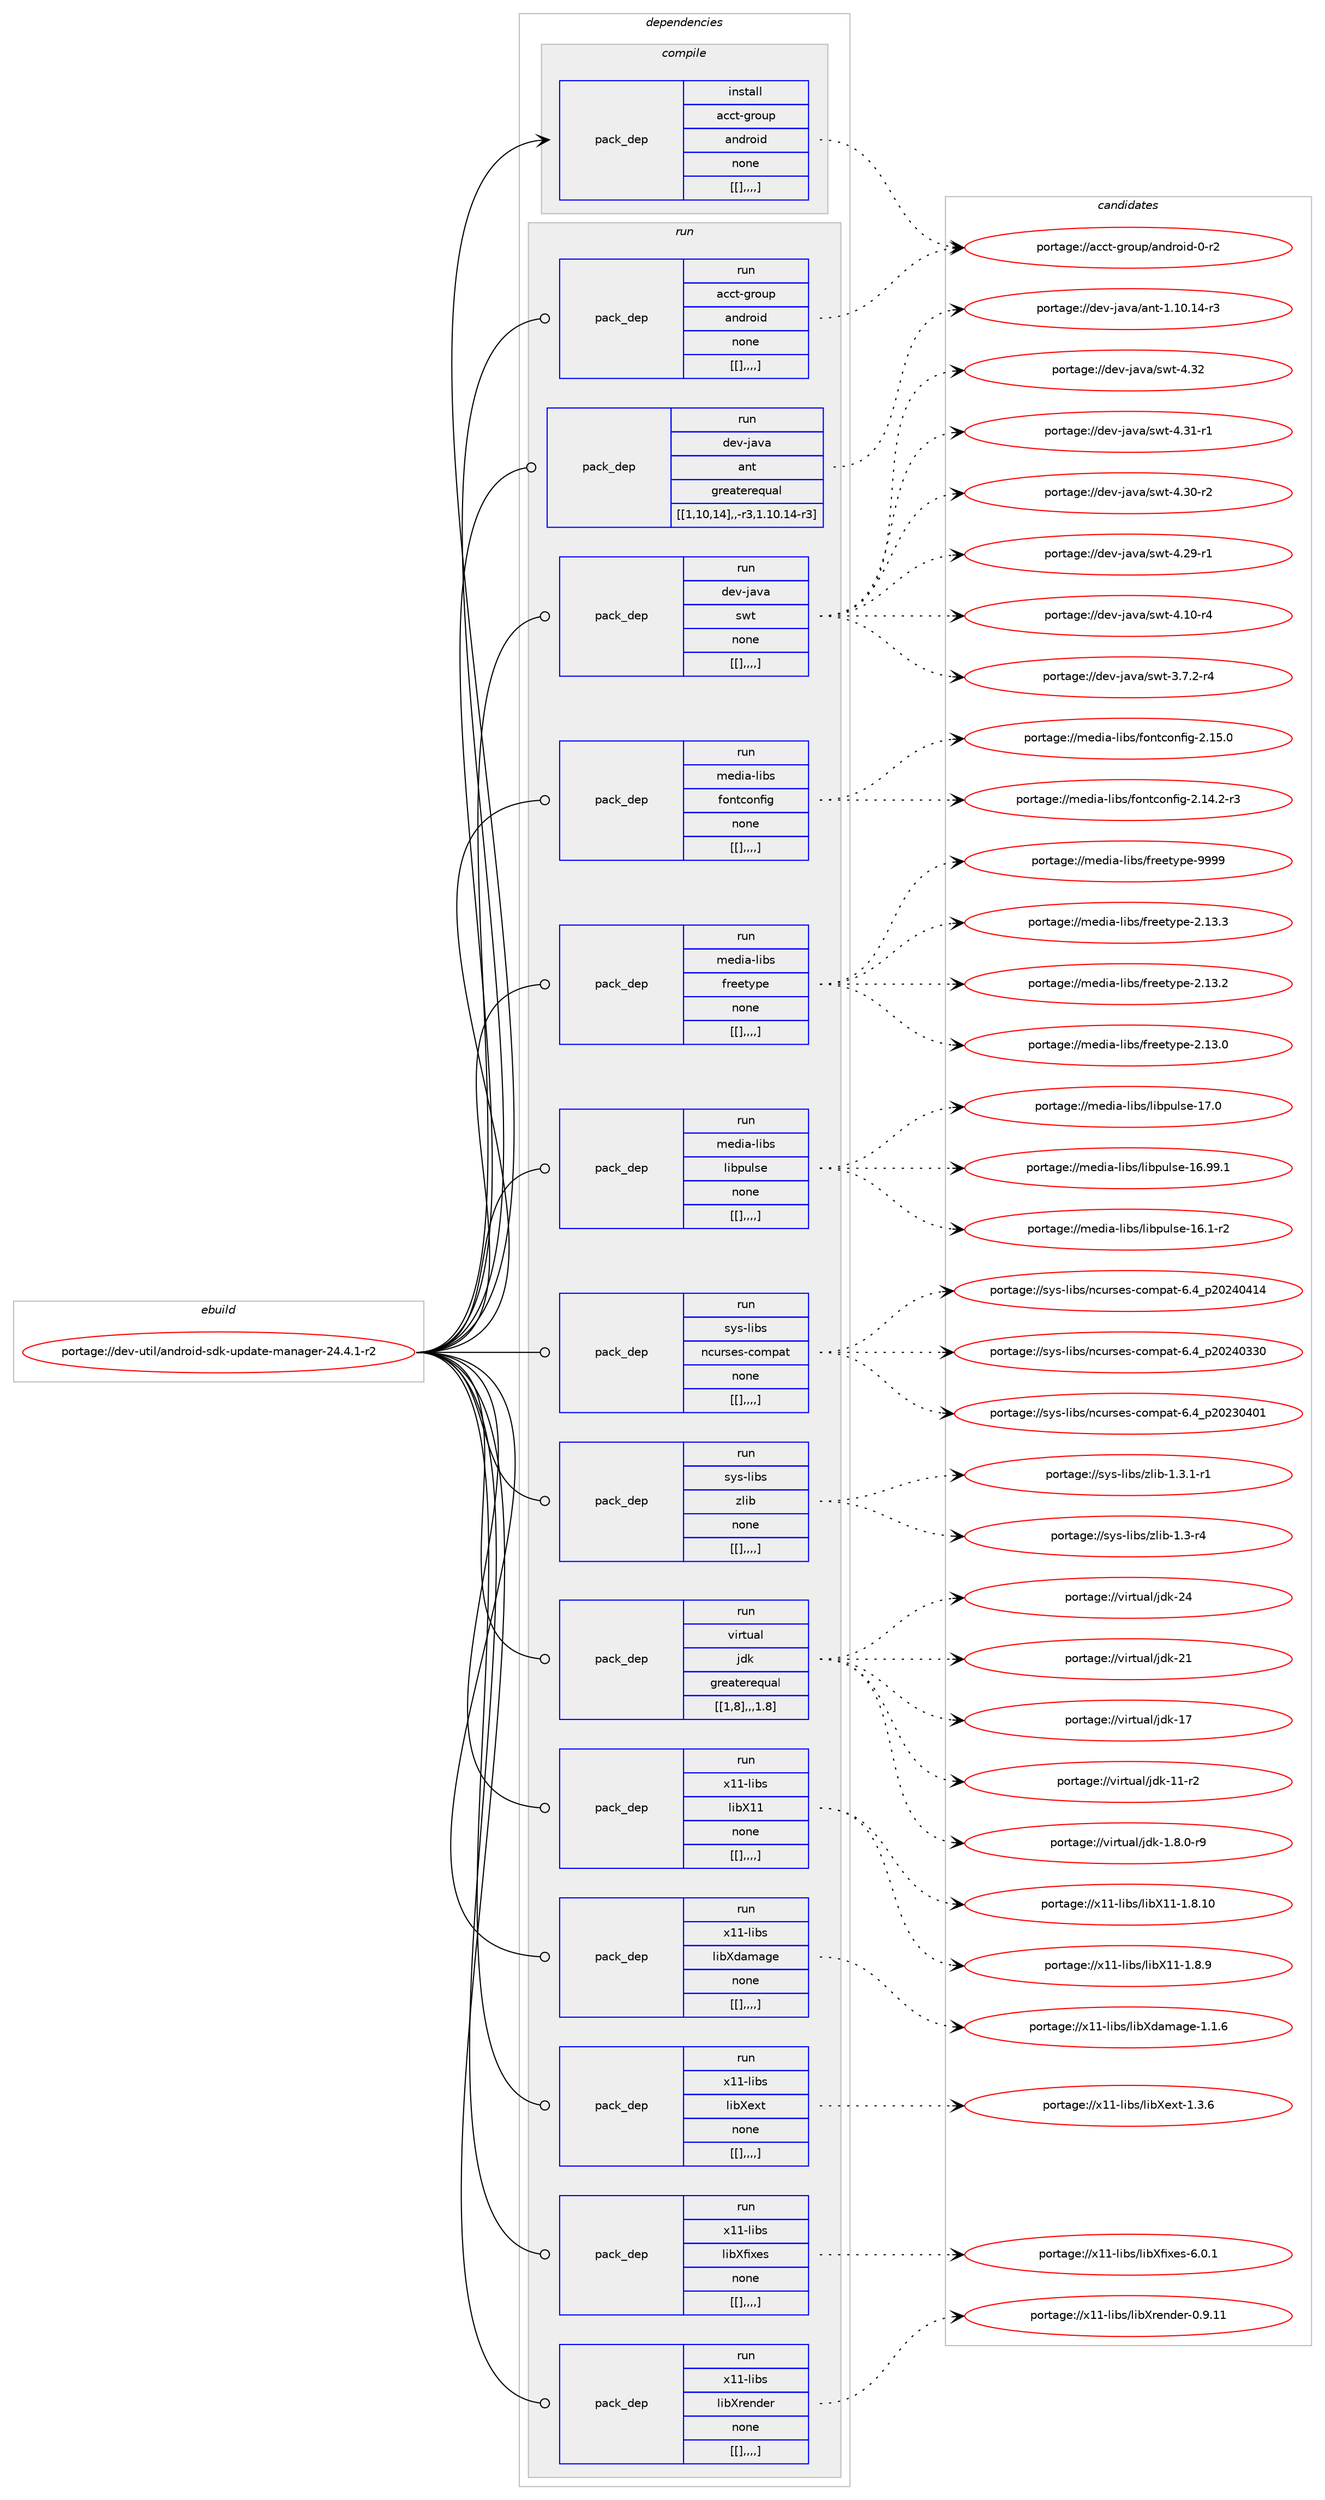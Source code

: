digraph prolog {

# *************
# Graph options
# *************

newrank=true;
concentrate=true;
compound=true;
graph [rankdir=LR,fontname=Helvetica,fontsize=10,ranksep=1.5];#, ranksep=2.5, nodesep=0.2];
edge  [arrowhead=vee];
node  [fontname=Helvetica,fontsize=10];

# **********
# The ebuild
# **********

subgraph cluster_leftcol {
color=gray;
label=<<i>ebuild</i>>;
id [label="portage://dev-util/android-sdk-update-manager-24.4.1-r2", color=red, width=4, href="../dev-util/android-sdk-update-manager-24.4.1-r2.svg"];
}

# ****************
# The dependencies
# ****************

subgraph cluster_midcol {
color=gray;
label=<<i>dependencies</i>>;
subgraph cluster_compile {
fillcolor="#eeeeee";
style=filled;
label=<<i>compile</i>>;
subgraph pack151552 {
dependency213779 [label=<<TABLE BORDER="0" CELLBORDER="1" CELLSPACING="0" CELLPADDING="4" WIDTH="220"><TR><TD ROWSPAN="6" CELLPADDING="30">pack_dep</TD></TR><TR><TD WIDTH="110">install</TD></TR><TR><TD>acct-group</TD></TR><TR><TD>android</TD></TR><TR><TD>none</TD></TR><TR><TD>[[],,,,]</TD></TR></TABLE>>, shape=none, color=blue];
}
id:e -> dependency213779:w [weight=20,style="solid",arrowhead="vee"];
}
subgraph cluster_compileandrun {
fillcolor="#eeeeee";
style=filled;
label=<<i>compile and run</i>>;
}
subgraph cluster_run {
fillcolor="#eeeeee";
style=filled;
label=<<i>run</i>>;
subgraph pack151553 {
dependency213780 [label=<<TABLE BORDER="0" CELLBORDER="1" CELLSPACING="0" CELLPADDING="4" WIDTH="220"><TR><TD ROWSPAN="6" CELLPADDING="30">pack_dep</TD></TR><TR><TD WIDTH="110">run</TD></TR><TR><TD>acct-group</TD></TR><TR><TD>android</TD></TR><TR><TD>none</TD></TR><TR><TD>[[],,,,]</TD></TR></TABLE>>, shape=none, color=blue];
}
id:e -> dependency213780:w [weight=20,style="solid",arrowhead="odot"];
subgraph pack151554 {
dependency213781 [label=<<TABLE BORDER="0" CELLBORDER="1" CELLSPACING="0" CELLPADDING="4" WIDTH="220"><TR><TD ROWSPAN="6" CELLPADDING="30">pack_dep</TD></TR><TR><TD WIDTH="110">run</TD></TR><TR><TD>dev-java</TD></TR><TR><TD>ant</TD></TR><TR><TD>greaterequal</TD></TR><TR><TD>[[1,10,14],,-r3,1.10.14-r3]</TD></TR></TABLE>>, shape=none, color=blue];
}
id:e -> dependency213781:w [weight=20,style="solid",arrowhead="odot"];
subgraph pack151555 {
dependency213782 [label=<<TABLE BORDER="0" CELLBORDER="1" CELLSPACING="0" CELLPADDING="4" WIDTH="220"><TR><TD ROWSPAN="6" CELLPADDING="30">pack_dep</TD></TR><TR><TD WIDTH="110">run</TD></TR><TR><TD>dev-java</TD></TR><TR><TD>swt</TD></TR><TR><TD>none</TD></TR><TR><TD>[[],,,,]</TD></TR></TABLE>>, shape=none, color=blue];
}
id:e -> dependency213782:w [weight=20,style="solid",arrowhead="odot"];
subgraph pack151556 {
dependency213783 [label=<<TABLE BORDER="0" CELLBORDER="1" CELLSPACING="0" CELLPADDING="4" WIDTH="220"><TR><TD ROWSPAN="6" CELLPADDING="30">pack_dep</TD></TR><TR><TD WIDTH="110">run</TD></TR><TR><TD>media-libs</TD></TR><TR><TD>fontconfig</TD></TR><TR><TD>none</TD></TR><TR><TD>[[],,,,]</TD></TR></TABLE>>, shape=none, color=blue];
}
id:e -> dependency213783:w [weight=20,style="solid",arrowhead="odot"];
subgraph pack151557 {
dependency213784 [label=<<TABLE BORDER="0" CELLBORDER="1" CELLSPACING="0" CELLPADDING="4" WIDTH="220"><TR><TD ROWSPAN="6" CELLPADDING="30">pack_dep</TD></TR><TR><TD WIDTH="110">run</TD></TR><TR><TD>media-libs</TD></TR><TR><TD>freetype</TD></TR><TR><TD>none</TD></TR><TR><TD>[[],,,,]</TD></TR></TABLE>>, shape=none, color=blue];
}
id:e -> dependency213784:w [weight=20,style="solid",arrowhead="odot"];
subgraph pack151558 {
dependency213785 [label=<<TABLE BORDER="0" CELLBORDER="1" CELLSPACING="0" CELLPADDING="4" WIDTH="220"><TR><TD ROWSPAN="6" CELLPADDING="30">pack_dep</TD></TR><TR><TD WIDTH="110">run</TD></TR><TR><TD>media-libs</TD></TR><TR><TD>libpulse</TD></TR><TR><TD>none</TD></TR><TR><TD>[[],,,,]</TD></TR></TABLE>>, shape=none, color=blue];
}
id:e -> dependency213785:w [weight=20,style="solid",arrowhead="odot"];
subgraph pack151559 {
dependency213786 [label=<<TABLE BORDER="0" CELLBORDER="1" CELLSPACING="0" CELLPADDING="4" WIDTH="220"><TR><TD ROWSPAN="6" CELLPADDING="30">pack_dep</TD></TR><TR><TD WIDTH="110">run</TD></TR><TR><TD>sys-libs</TD></TR><TR><TD>ncurses-compat</TD></TR><TR><TD>none</TD></TR><TR><TD>[[],,,,]</TD></TR></TABLE>>, shape=none, color=blue];
}
id:e -> dependency213786:w [weight=20,style="solid",arrowhead="odot"];
subgraph pack151560 {
dependency213787 [label=<<TABLE BORDER="0" CELLBORDER="1" CELLSPACING="0" CELLPADDING="4" WIDTH="220"><TR><TD ROWSPAN="6" CELLPADDING="30">pack_dep</TD></TR><TR><TD WIDTH="110">run</TD></TR><TR><TD>sys-libs</TD></TR><TR><TD>zlib</TD></TR><TR><TD>none</TD></TR><TR><TD>[[],,,,]</TD></TR></TABLE>>, shape=none, color=blue];
}
id:e -> dependency213787:w [weight=20,style="solid",arrowhead="odot"];
subgraph pack151561 {
dependency213788 [label=<<TABLE BORDER="0" CELLBORDER="1" CELLSPACING="0" CELLPADDING="4" WIDTH="220"><TR><TD ROWSPAN="6" CELLPADDING="30">pack_dep</TD></TR><TR><TD WIDTH="110">run</TD></TR><TR><TD>virtual</TD></TR><TR><TD>jdk</TD></TR><TR><TD>greaterequal</TD></TR><TR><TD>[[1,8],,,1.8]</TD></TR></TABLE>>, shape=none, color=blue];
}
id:e -> dependency213788:w [weight=20,style="solid",arrowhead="odot"];
subgraph pack151562 {
dependency213789 [label=<<TABLE BORDER="0" CELLBORDER="1" CELLSPACING="0" CELLPADDING="4" WIDTH="220"><TR><TD ROWSPAN="6" CELLPADDING="30">pack_dep</TD></TR><TR><TD WIDTH="110">run</TD></TR><TR><TD>x11-libs</TD></TR><TR><TD>libX11</TD></TR><TR><TD>none</TD></TR><TR><TD>[[],,,,]</TD></TR></TABLE>>, shape=none, color=blue];
}
id:e -> dependency213789:w [weight=20,style="solid",arrowhead="odot"];
subgraph pack151563 {
dependency213790 [label=<<TABLE BORDER="0" CELLBORDER="1" CELLSPACING="0" CELLPADDING="4" WIDTH="220"><TR><TD ROWSPAN="6" CELLPADDING="30">pack_dep</TD></TR><TR><TD WIDTH="110">run</TD></TR><TR><TD>x11-libs</TD></TR><TR><TD>libXdamage</TD></TR><TR><TD>none</TD></TR><TR><TD>[[],,,,]</TD></TR></TABLE>>, shape=none, color=blue];
}
id:e -> dependency213790:w [weight=20,style="solid",arrowhead="odot"];
subgraph pack151564 {
dependency213791 [label=<<TABLE BORDER="0" CELLBORDER="1" CELLSPACING="0" CELLPADDING="4" WIDTH="220"><TR><TD ROWSPAN="6" CELLPADDING="30">pack_dep</TD></TR><TR><TD WIDTH="110">run</TD></TR><TR><TD>x11-libs</TD></TR><TR><TD>libXext</TD></TR><TR><TD>none</TD></TR><TR><TD>[[],,,,]</TD></TR></TABLE>>, shape=none, color=blue];
}
id:e -> dependency213791:w [weight=20,style="solid",arrowhead="odot"];
subgraph pack151565 {
dependency213792 [label=<<TABLE BORDER="0" CELLBORDER="1" CELLSPACING="0" CELLPADDING="4" WIDTH="220"><TR><TD ROWSPAN="6" CELLPADDING="30">pack_dep</TD></TR><TR><TD WIDTH="110">run</TD></TR><TR><TD>x11-libs</TD></TR><TR><TD>libXfixes</TD></TR><TR><TD>none</TD></TR><TR><TD>[[],,,,]</TD></TR></TABLE>>, shape=none, color=blue];
}
id:e -> dependency213792:w [weight=20,style="solid",arrowhead="odot"];
subgraph pack151566 {
dependency213793 [label=<<TABLE BORDER="0" CELLBORDER="1" CELLSPACING="0" CELLPADDING="4" WIDTH="220"><TR><TD ROWSPAN="6" CELLPADDING="30">pack_dep</TD></TR><TR><TD WIDTH="110">run</TD></TR><TR><TD>x11-libs</TD></TR><TR><TD>libXrender</TD></TR><TR><TD>none</TD></TR><TR><TD>[[],,,,]</TD></TR></TABLE>>, shape=none, color=blue];
}
id:e -> dependency213793:w [weight=20,style="solid",arrowhead="odot"];
}
}

# **************
# The candidates
# **************

subgraph cluster_choices {
rank=same;
color=gray;
label=<<i>candidates</i>>;

subgraph choice151552 {
color=black;
nodesep=1;
choice97999911645103114111117112479711010011411110510045484511450 [label="portage://acct-group/android-0-r2", color=red, width=4,href="../acct-group/android-0-r2.svg"];
dependency213779:e -> choice97999911645103114111117112479711010011411110510045484511450:w [style=dotted,weight="100"];
}
subgraph choice151553 {
color=black;
nodesep=1;
choice97999911645103114111117112479711010011411110510045484511450 [label="portage://acct-group/android-0-r2", color=red, width=4,href="../acct-group/android-0-r2.svg"];
dependency213780:e -> choice97999911645103114111117112479711010011411110510045484511450:w [style=dotted,weight="100"];
}
subgraph choice151554 {
color=black;
nodesep=1;
choice100101118451069711897479711011645494649484649524511451 [label="portage://dev-java/ant-1.10.14-r3", color=red, width=4,href="../dev-java/ant-1.10.14-r3.svg"];
dependency213781:e -> choice100101118451069711897479711011645494649484649524511451:w [style=dotted,weight="100"];
}
subgraph choice151555 {
color=black;
nodesep=1;
choice100101118451069711897471151191164552465150 [label="portage://dev-java/swt-4.32", color=red, width=4,href="../dev-java/swt-4.32.svg"];
choice1001011184510697118974711511911645524651494511449 [label="portage://dev-java/swt-4.31-r1", color=red, width=4,href="../dev-java/swt-4.31-r1.svg"];
choice1001011184510697118974711511911645524651484511450 [label="portage://dev-java/swt-4.30-r2", color=red, width=4,href="../dev-java/swt-4.30-r2.svg"];
choice1001011184510697118974711511911645524650574511449 [label="portage://dev-java/swt-4.29-r1", color=red, width=4,href="../dev-java/swt-4.29-r1.svg"];
choice1001011184510697118974711511911645524649484511452 [label="portage://dev-java/swt-4.10-r4", color=red, width=4,href="../dev-java/swt-4.10-r4.svg"];
choice100101118451069711897471151191164551465546504511452 [label="portage://dev-java/swt-3.7.2-r4", color=red, width=4,href="../dev-java/swt-3.7.2-r4.svg"];
dependency213782:e -> choice100101118451069711897471151191164552465150:w [style=dotted,weight="100"];
dependency213782:e -> choice1001011184510697118974711511911645524651494511449:w [style=dotted,weight="100"];
dependency213782:e -> choice1001011184510697118974711511911645524651484511450:w [style=dotted,weight="100"];
dependency213782:e -> choice1001011184510697118974711511911645524650574511449:w [style=dotted,weight="100"];
dependency213782:e -> choice1001011184510697118974711511911645524649484511452:w [style=dotted,weight="100"];
dependency213782:e -> choice100101118451069711897471151191164551465546504511452:w [style=dotted,weight="100"];
}
subgraph choice151556 {
color=black;
nodesep=1;
choice109101100105974510810598115471021111101169911111010210510345504649534648 [label="portage://media-libs/fontconfig-2.15.0", color=red, width=4,href="../media-libs/fontconfig-2.15.0.svg"];
choice1091011001059745108105981154710211111011699111110102105103455046495246504511451 [label="portage://media-libs/fontconfig-2.14.2-r3", color=red, width=4,href="../media-libs/fontconfig-2.14.2-r3.svg"];
dependency213783:e -> choice109101100105974510810598115471021111101169911111010210510345504649534648:w [style=dotted,weight="100"];
dependency213783:e -> choice1091011001059745108105981154710211111011699111110102105103455046495246504511451:w [style=dotted,weight="100"];
}
subgraph choice151557 {
color=black;
nodesep=1;
choice109101100105974510810598115471021141011011161211121014557575757 [label="portage://media-libs/freetype-9999", color=red, width=4,href="../media-libs/freetype-9999.svg"];
choice1091011001059745108105981154710211410110111612111210145504649514651 [label="portage://media-libs/freetype-2.13.3", color=red, width=4,href="../media-libs/freetype-2.13.3.svg"];
choice1091011001059745108105981154710211410110111612111210145504649514650 [label="portage://media-libs/freetype-2.13.2", color=red, width=4,href="../media-libs/freetype-2.13.2.svg"];
choice1091011001059745108105981154710211410110111612111210145504649514648 [label="portage://media-libs/freetype-2.13.0", color=red, width=4,href="../media-libs/freetype-2.13.0.svg"];
dependency213784:e -> choice109101100105974510810598115471021141011011161211121014557575757:w [style=dotted,weight="100"];
dependency213784:e -> choice1091011001059745108105981154710211410110111612111210145504649514651:w [style=dotted,weight="100"];
dependency213784:e -> choice1091011001059745108105981154710211410110111612111210145504649514650:w [style=dotted,weight="100"];
dependency213784:e -> choice1091011001059745108105981154710211410110111612111210145504649514648:w [style=dotted,weight="100"];
}
subgraph choice151558 {
color=black;
nodesep=1;
choice10910110010597451081059811547108105981121171081151014549554648 [label="portage://media-libs/libpulse-17.0", color=red, width=4,href="../media-libs/libpulse-17.0.svg"];
choice10910110010597451081059811547108105981121171081151014549544657574649 [label="portage://media-libs/libpulse-16.99.1", color=red, width=4,href="../media-libs/libpulse-16.99.1.svg"];
choice109101100105974510810598115471081059811211710811510145495446494511450 [label="portage://media-libs/libpulse-16.1-r2", color=red, width=4,href="../media-libs/libpulse-16.1-r2.svg"];
dependency213785:e -> choice10910110010597451081059811547108105981121171081151014549554648:w [style=dotted,weight="100"];
dependency213785:e -> choice10910110010597451081059811547108105981121171081151014549544657574649:w [style=dotted,weight="100"];
dependency213785:e -> choice109101100105974510810598115471081059811211710811510145495446494511450:w [style=dotted,weight="100"];
}
subgraph choice151559 {
color=black;
nodesep=1;
choice1151211154510810598115471109911711411510111545991111091129711645544652951125048505248524952 [label="portage://sys-libs/ncurses-compat-6.4_p20240414", color=red, width=4,href="../sys-libs/ncurses-compat-6.4_p20240414.svg"];
choice1151211154510810598115471109911711411510111545991111091129711645544652951125048505248515148 [label="portage://sys-libs/ncurses-compat-6.4_p20240330", color=red, width=4,href="../sys-libs/ncurses-compat-6.4_p20240330.svg"];
choice1151211154510810598115471109911711411510111545991111091129711645544652951125048505148524849 [label="portage://sys-libs/ncurses-compat-6.4_p20230401", color=red, width=4,href="../sys-libs/ncurses-compat-6.4_p20230401.svg"];
dependency213786:e -> choice1151211154510810598115471109911711411510111545991111091129711645544652951125048505248524952:w [style=dotted,weight="100"];
dependency213786:e -> choice1151211154510810598115471109911711411510111545991111091129711645544652951125048505248515148:w [style=dotted,weight="100"];
dependency213786:e -> choice1151211154510810598115471109911711411510111545991111091129711645544652951125048505148524849:w [style=dotted,weight="100"];
}
subgraph choice151560 {
color=black;
nodesep=1;
choice115121115451081059811547122108105984549465146494511449 [label="portage://sys-libs/zlib-1.3.1-r1", color=red, width=4,href="../sys-libs/zlib-1.3.1-r1.svg"];
choice11512111545108105981154712210810598454946514511452 [label="portage://sys-libs/zlib-1.3-r4", color=red, width=4,href="../sys-libs/zlib-1.3-r4.svg"];
dependency213787:e -> choice115121115451081059811547122108105984549465146494511449:w [style=dotted,weight="100"];
dependency213787:e -> choice11512111545108105981154712210810598454946514511452:w [style=dotted,weight="100"];
}
subgraph choice151561 {
color=black;
nodesep=1;
choice1181051141161179710847106100107455052 [label="portage://virtual/jdk-24", color=red, width=4,href="../virtual/jdk-24.svg"];
choice1181051141161179710847106100107455049 [label="portage://virtual/jdk-21", color=red, width=4,href="../virtual/jdk-21.svg"];
choice1181051141161179710847106100107454955 [label="portage://virtual/jdk-17", color=red, width=4,href="../virtual/jdk-17.svg"];
choice11810511411611797108471061001074549494511450 [label="portage://virtual/jdk-11-r2", color=red, width=4,href="../virtual/jdk-11-r2.svg"];
choice11810511411611797108471061001074549465646484511457 [label="portage://virtual/jdk-1.8.0-r9", color=red, width=4,href="../virtual/jdk-1.8.0-r9.svg"];
dependency213788:e -> choice1181051141161179710847106100107455052:w [style=dotted,weight="100"];
dependency213788:e -> choice1181051141161179710847106100107455049:w [style=dotted,weight="100"];
dependency213788:e -> choice1181051141161179710847106100107454955:w [style=dotted,weight="100"];
dependency213788:e -> choice11810511411611797108471061001074549494511450:w [style=dotted,weight="100"];
dependency213788:e -> choice11810511411611797108471061001074549465646484511457:w [style=dotted,weight="100"];
}
subgraph choice151562 {
color=black;
nodesep=1;
choice12049494510810598115471081059888494945494656464948 [label="portage://x11-libs/libX11-1.8.10", color=red, width=4,href="../x11-libs/libX11-1.8.10.svg"];
choice120494945108105981154710810598884949454946564657 [label="portage://x11-libs/libX11-1.8.9", color=red, width=4,href="../x11-libs/libX11-1.8.9.svg"];
dependency213789:e -> choice12049494510810598115471081059888494945494656464948:w [style=dotted,weight="100"];
dependency213789:e -> choice120494945108105981154710810598884949454946564657:w [style=dotted,weight="100"];
}
subgraph choice151563 {
color=black;
nodesep=1;
choice120494945108105981154710810598881009710997103101454946494654 [label="portage://x11-libs/libXdamage-1.1.6", color=red, width=4,href="../x11-libs/libXdamage-1.1.6.svg"];
dependency213790:e -> choice120494945108105981154710810598881009710997103101454946494654:w [style=dotted,weight="100"];
}
subgraph choice151564 {
color=black;
nodesep=1;
choice12049494510810598115471081059888101120116454946514654 [label="portage://x11-libs/libXext-1.3.6", color=red, width=4,href="../x11-libs/libXext-1.3.6.svg"];
dependency213791:e -> choice12049494510810598115471081059888101120116454946514654:w [style=dotted,weight="100"];
}
subgraph choice151565 {
color=black;
nodesep=1;
choice12049494510810598115471081059888102105120101115455446484649 [label="portage://x11-libs/libXfixes-6.0.1", color=red, width=4,href="../x11-libs/libXfixes-6.0.1.svg"];
dependency213792:e -> choice12049494510810598115471081059888102105120101115455446484649:w [style=dotted,weight="100"];
}
subgraph choice151566 {
color=black;
nodesep=1;
choice1204949451081059811547108105988811410111010010111445484657464949 [label="portage://x11-libs/libXrender-0.9.11", color=red, width=4,href="../x11-libs/libXrender-0.9.11.svg"];
dependency213793:e -> choice1204949451081059811547108105988811410111010010111445484657464949:w [style=dotted,weight="100"];
}
}

}
